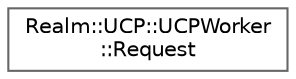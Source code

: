 digraph "Graphical Class Hierarchy"
{
 // LATEX_PDF_SIZE
  bgcolor="transparent";
  edge [fontname=Helvetica,fontsize=10,labelfontname=Helvetica,labelfontsize=10];
  node [fontname=Helvetica,fontsize=10,shape=box,height=0.2,width=0.4];
  rankdir="LR";
  Node0 [id="Node000000",label="Realm::UCP::UCPWorker\l::Request",height=0.2,width=0.4,color="grey40", fillcolor="white", style="filled",URL="$structRealm_1_1UCP_1_1UCPWorker_1_1Request.html",tooltip=" "];
}
